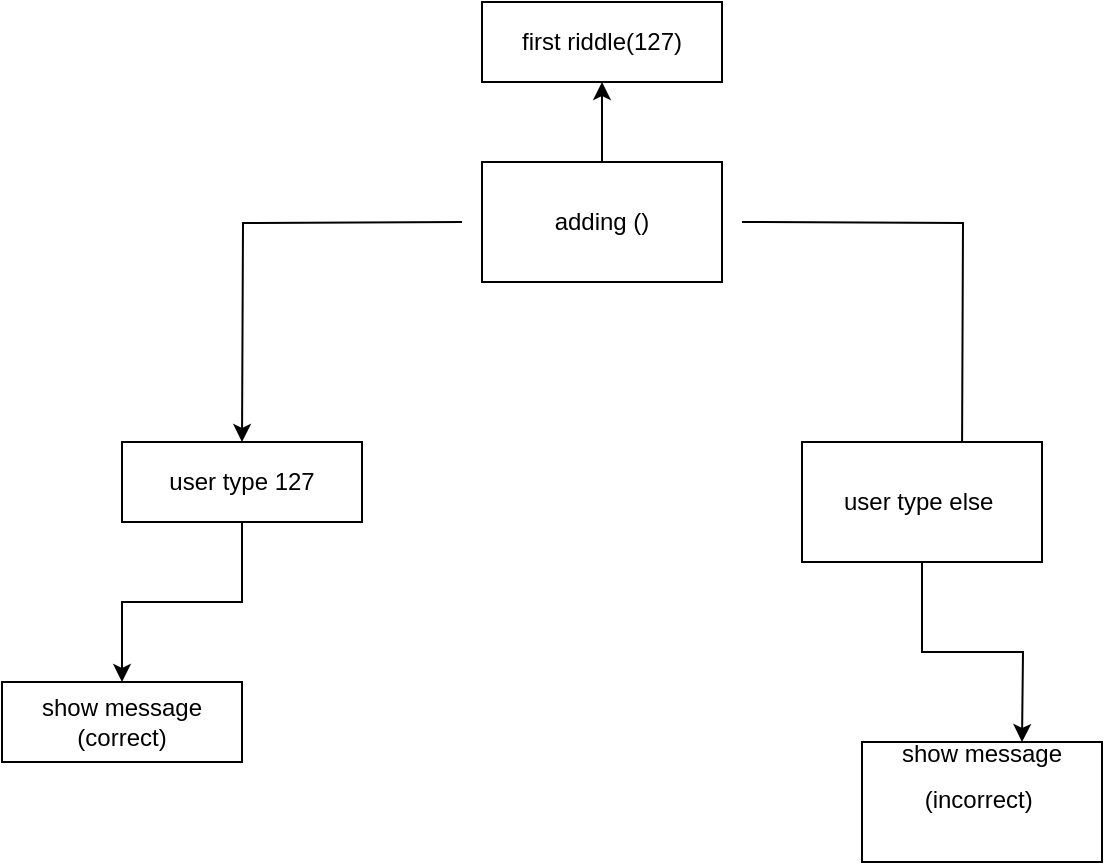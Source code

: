 <mxfile version="14.5.3" type="github">
  <diagram id="UUh7SYn_sr4Aj5xCcOds" name="Page-1">
    <mxGraphModel dx="782" dy="776" grid="1" gridSize="10" guides="1" tooltips="1" connect="1" arrows="1" fold="1" page="1" pageScale="1" pageWidth="850" pageHeight="1100" math="0" shadow="0">
      <root>
        <mxCell id="0" />
        <mxCell id="1" parent="0" />
        <mxCell id="vuigrfhS4OwsWCHyQfyw-3" value="" style="edgeStyle=orthogonalEdgeStyle;rounded=0;orthogonalLoop=1;jettySize=auto;html=1;" edge="1" parent="1" source="vuigrfhS4OwsWCHyQfyw-1" target="vuigrfhS4OwsWCHyQfyw-2">
          <mxGeometry relative="1" as="geometry" />
        </mxCell>
        <mxCell id="vuigrfhS4OwsWCHyQfyw-1" value="adding ()" style="rounded=0;whiteSpace=wrap;html=1;" vertex="1" parent="1">
          <mxGeometry x="330" y="90" width="120" height="60" as="geometry" />
        </mxCell>
        <mxCell id="vuigrfhS4OwsWCHyQfyw-4" style="edgeStyle=orthogonalEdgeStyle;rounded=0;orthogonalLoop=1;jettySize=auto;html=1;" edge="1" parent="1">
          <mxGeometry relative="1" as="geometry">
            <mxPoint x="210" y="230" as="targetPoint" />
            <mxPoint x="320" y="120" as="sourcePoint" />
          </mxGeometry>
        </mxCell>
        <mxCell id="vuigrfhS4OwsWCHyQfyw-8" style="edgeStyle=orthogonalEdgeStyle;rounded=0;orthogonalLoop=1;jettySize=auto;html=1;" edge="1" parent="1">
          <mxGeometry relative="1" as="geometry">
            <mxPoint x="570" y="240" as="targetPoint" />
            <mxPoint x="460" y="120" as="sourcePoint" />
          </mxGeometry>
        </mxCell>
        <mxCell id="vuigrfhS4OwsWCHyQfyw-2" value="first riddle&lt;span&gt;(127)&lt;/span&gt;" style="rounded=0;whiteSpace=wrap;html=1;" vertex="1" parent="1">
          <mxGeometry x="330" y="10" width="120" height="40" as="geometry" />
        </mxCell>
        <mxCell id="vuigrfhS4OwsWCHyQfyw-7" value="" style="edgeStyle=orthogonalEdgeStyle;rounded=0;orthogonalLoop=1;jettySize=auto;html=1;" edge="1" parent="1" source="vuigrfhS4OwsWCHyQfyw-5" target="vuigrfhS4OwsWCHyQfyw-6">
          <mxGeometry relative="1" as="geometry" />
        </mxCell>
        <mxCell id="vuigrfhS4OwsWCHyQfyw-5" value="user type 127" style="rounded=0;whiteSpace=wrap;html=1;direction=west;" vertex="1" parent="1">
          <mxGeometry x="150" y="230" width="120" height="40" as="geometry" />
        </mxCell>
        <mxCell id="vuigrfhS4OwsWCHyQfyw-6" value="show message (correct)" style="rounded=0;whiteSpace=wrap;html=1;direction=west;" vertex="1" parent="1">
          <mxGeometry x="90" y="350" width="120" height="40" as="geometry" />
        </mxCell>
        <mxCell id="vuigrfhS4OwsWCHyQfyw-10" style="edgeStyle=orthogonalEdgeStyle;rounded=0;orthogonalLoop=1;jettySize=auto;html=1;exitX=0.5;exitY=1;exitDx=0;exitDy=0;" edge="1" parent="1" source="vuigrfhS4OwsWCHyQfyw-9">
          <mxGeometry relative="1" as="geometry">
            <mxPoint x="600" y="380" as="targetPoint" />
          </mxGeometry>
        </mxCell>
        <mxCell id="vuigrfhS4OwsWCHyQfyw-9" value="user type else&amp;nbsp;" style="rounded=0;whiteSpace=wrap;html=1;" vertex="1" parent="1">
          <mxGeometry x="490" y="230" width="120" height="60" as="geometry" />
        </mxCell>
        <mxCell id="vuigrfhS4OwsWCHyQfyw-11" value="show message (incorrect)&amp;nbsp;&lt;span style=&quot;font-family: &amp;#34;times new roman&amp;#34; ; font-size: 20px ; font-weight: 700 ; background-color: rgb(255 , 215 , 0)&quot;&gt;&lt;br&gt;&lt;br&gt;&lt;/span&gt;" style="rounded=0;whiteSpace=wrap;html=1;" vertex="1" parent="1">
          <mxGeometry x="520" y="380" width="120" height="60" as="geometry" />
        </mxCell>
      </root>
    </mxGraphModel>
  </diagram>
</mxfile>
